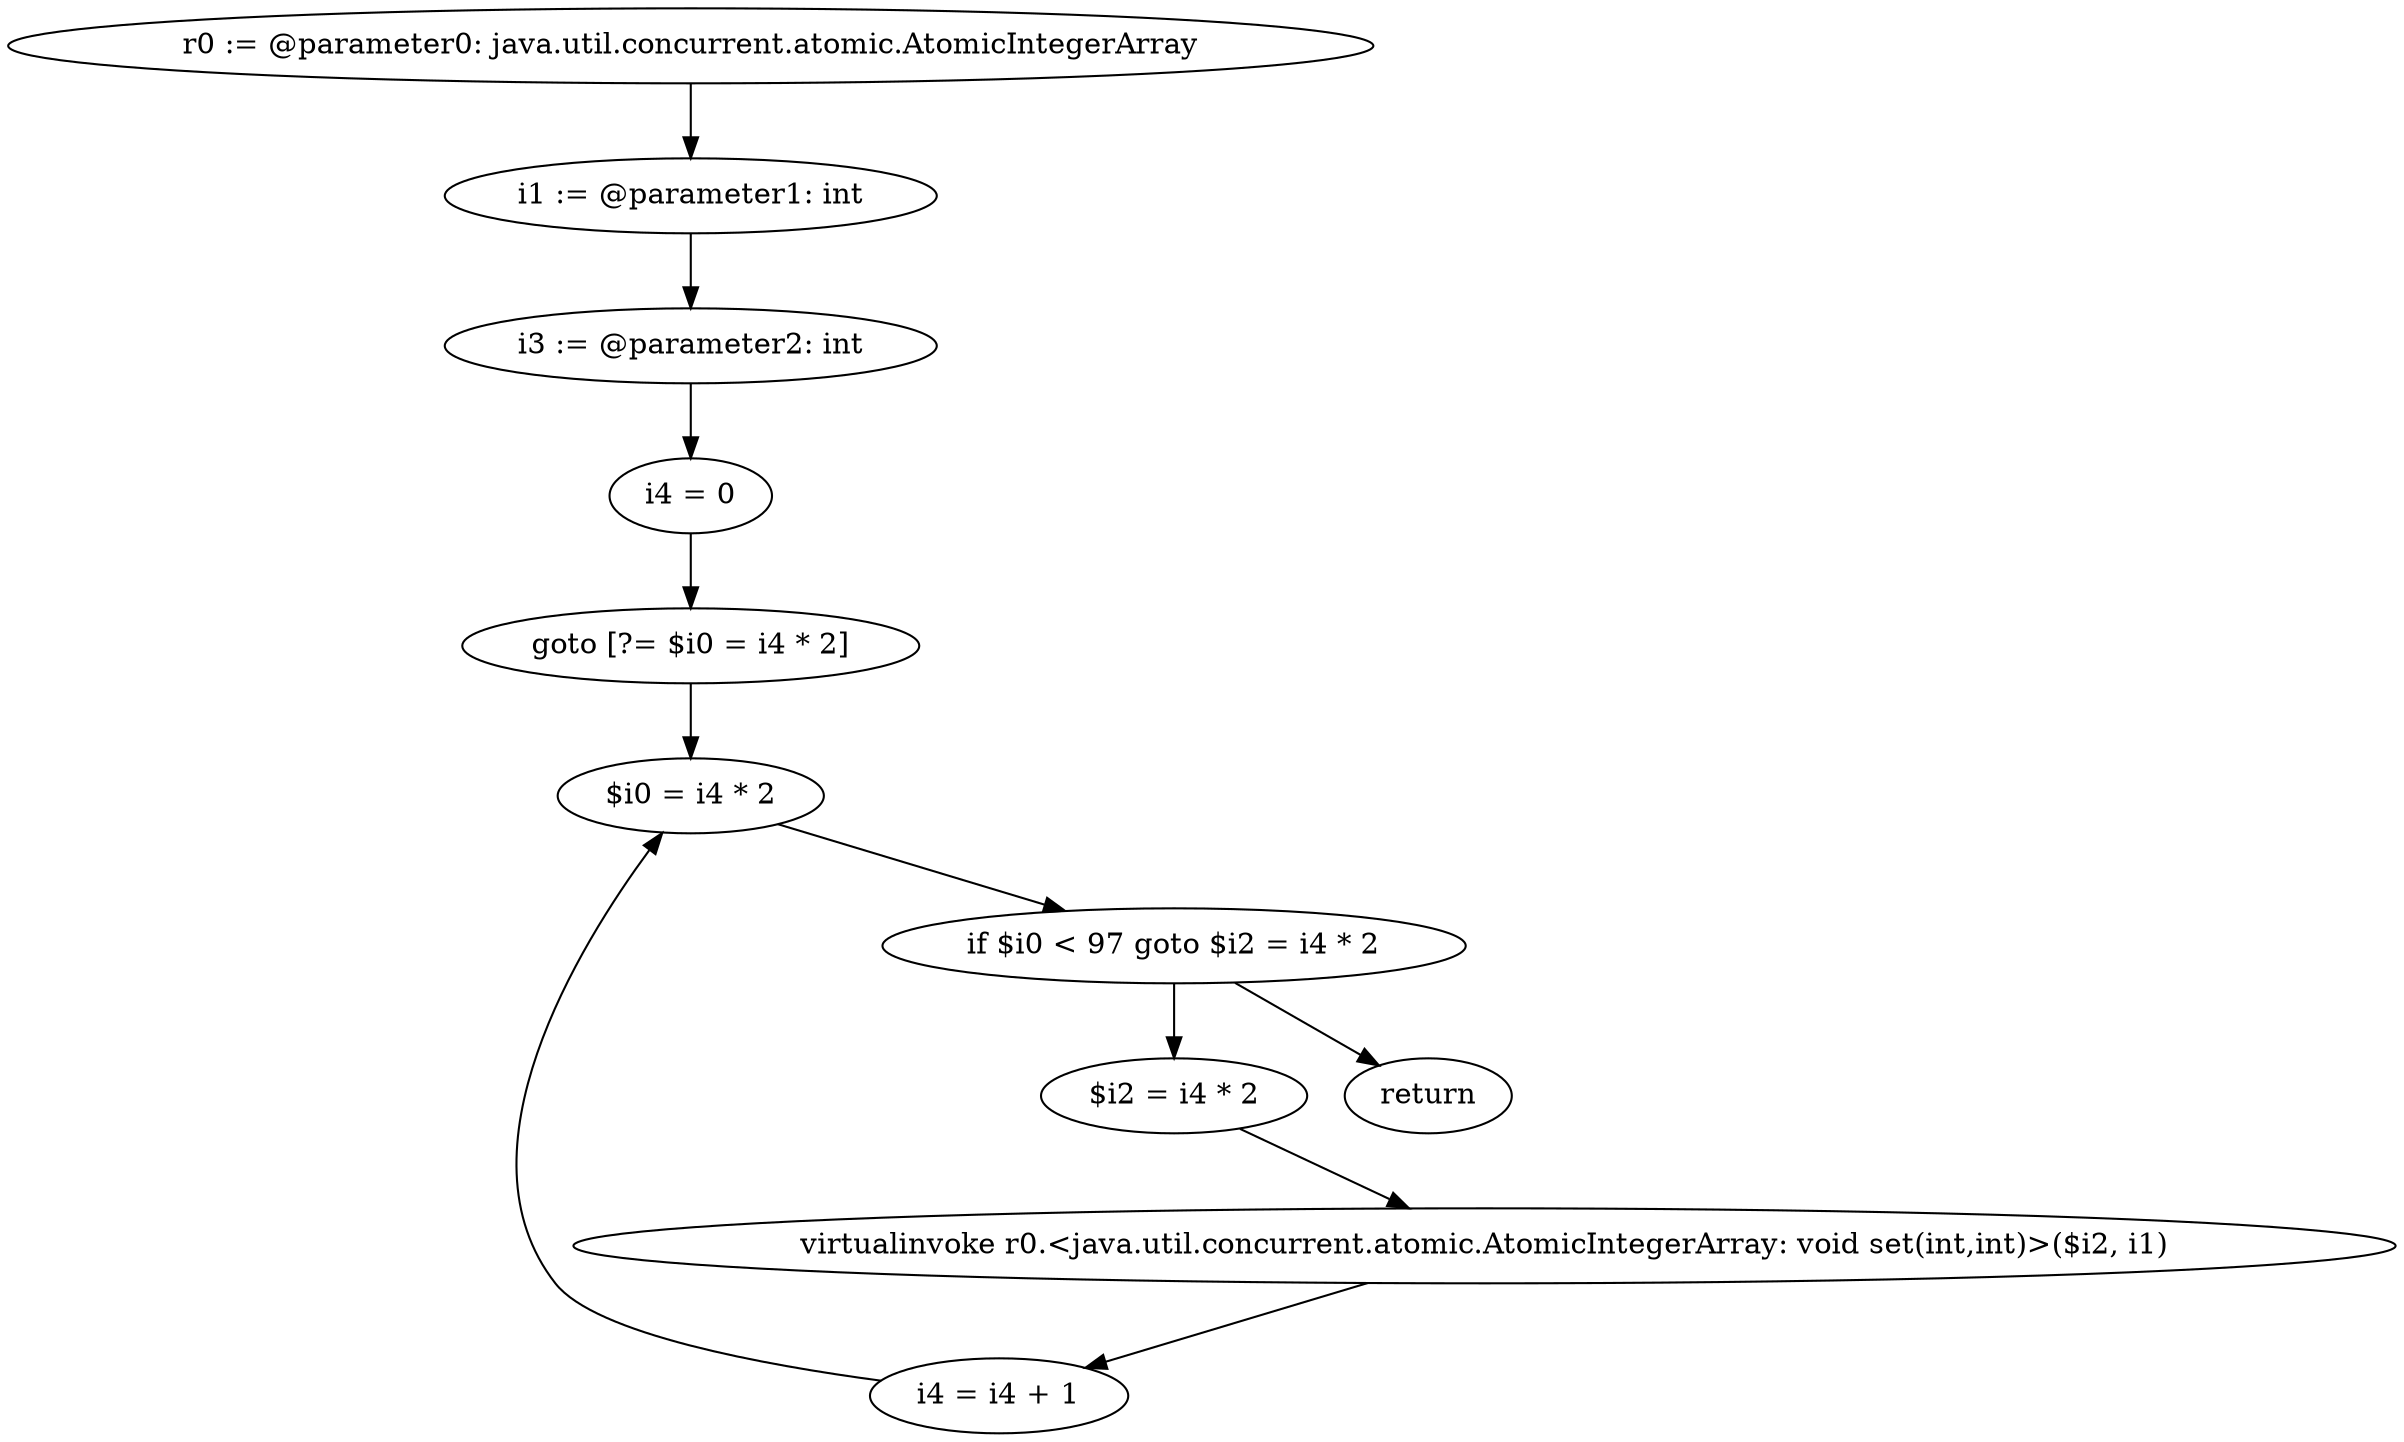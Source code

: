 digraph "unitGraph" {
    "r0 := @parameter0: java.util.concurrent.atomic.AtomicIntegerArray"
    "i1 := @parameter1: int"
    "i3 := @parameter2: int"
    "i4 = 0"
    "goto [?= $i0 = i4 * 2]"
    "$i2 = i4 * 2"
    "virtualinvoke r0.<java.util.concurrent.atomic.AtomicIntegerArray: void set(int,int)>($i2, i1)"
    "i4 = i4 + 1"
    "$i0 = i4 * 2"
    "if $i0 < 97 goto $i2 = i4 * 2"
    "return"
    "r0 := @parameter0: java.util.concurrent.atomic.AtomicIntegerArray"->"i1 := @parameter1: int";
    "i1 := @parameter1: int"->"i3 := @parameter2: int";
    "i3 := @parameter2: int"->"i4 = 0";
    "i4 = 0"->"goto [?= $i0 = i4 * 2]";
    "goto [?= $i0 = i4 * 2]"->"$i0 = i4 * 2";
    "$i2 = i4 * 2"->"virtualinvoke r0.<java.util.concurrent.atomic.AtomicIntegerArray: void set(int,int)>($i2, i1)";
    "virtualinvoke r0.<java.util.concurrent.atomic.AtomicIntegerArray: void set(int,int)>($i2, i1)"->"i4 = i4 + 1";
    "i4 = i4 + 1"->"$i0 = i4 * 2";
    "$i0 = i4 * 2"->"if $i0 < 97 goto $i2 = i4 * 2";
    "if $i0 < 97 goto $i2 = i4 * 2"->"return";
    "if $i0 < 97 goto $i2 = i4 * 2"->"$i2 = i4 * 2";
}
